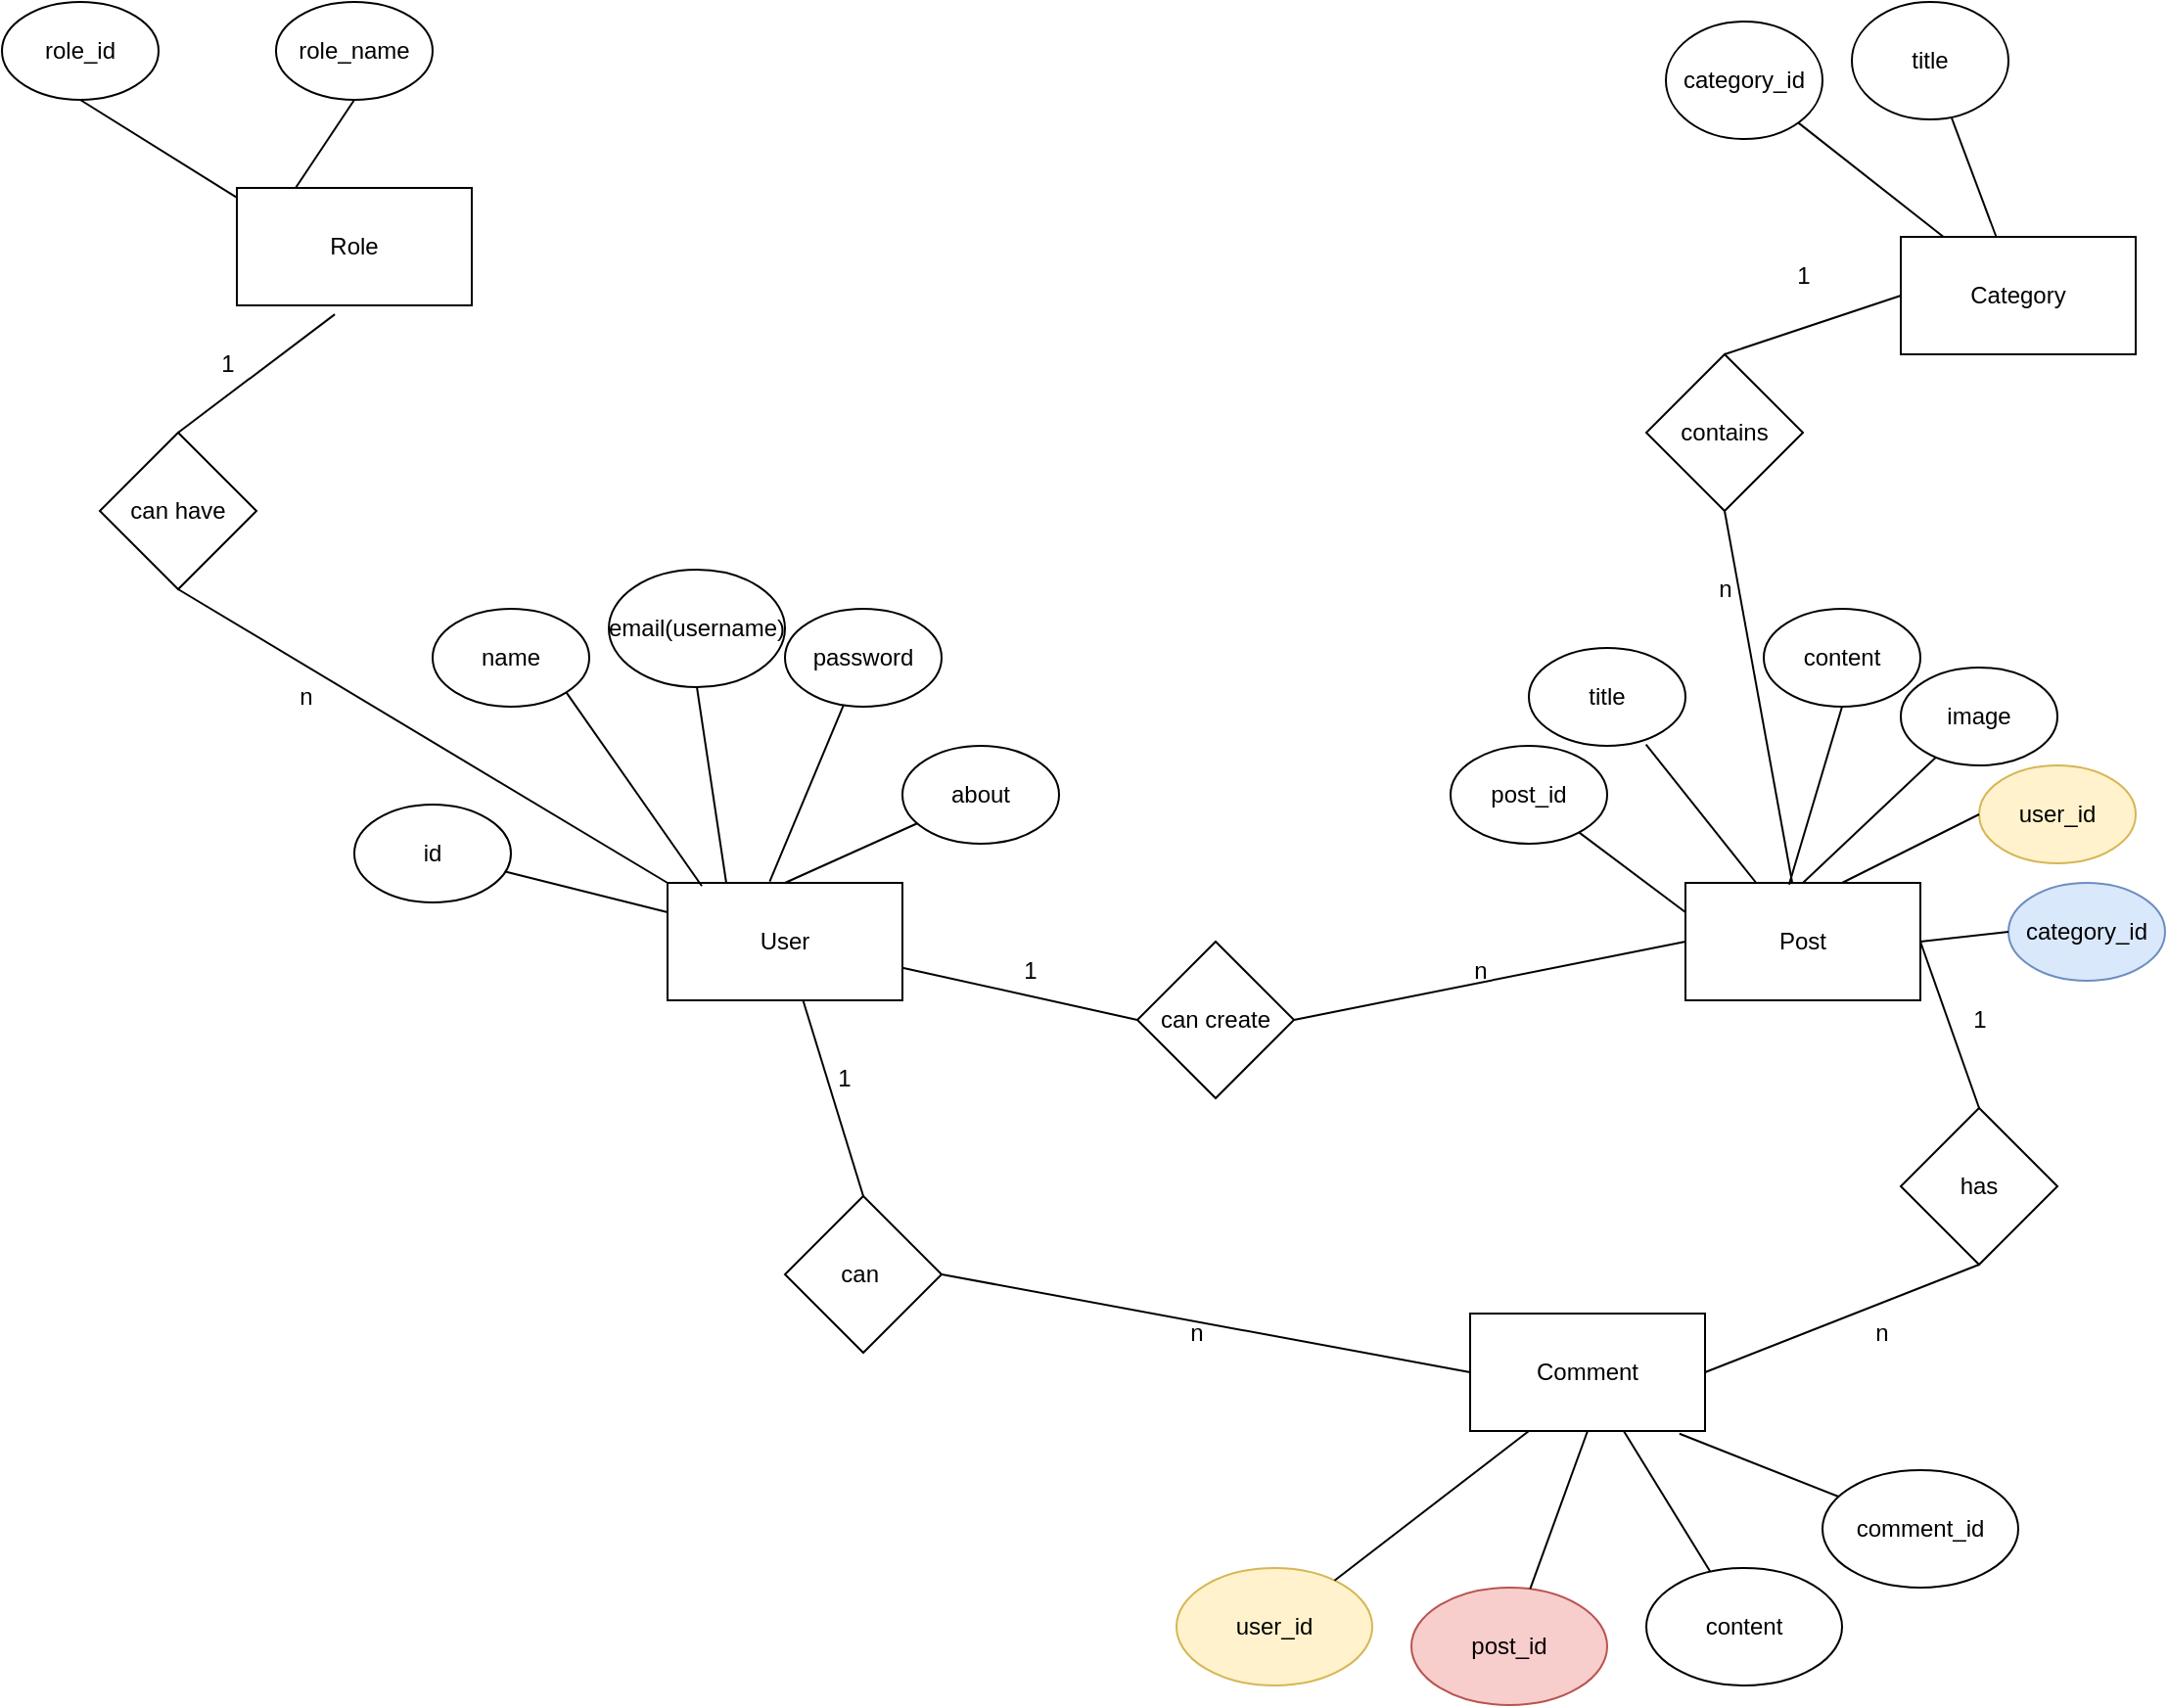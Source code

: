 <mxfile version="20.4.0" type="device"><diagram id="TXv3_x9QAQMIyfusGS-p" name="Page-1"><mxGraphModel dx="2250" dy="1830" grid="1" gridSize="10" guides="1" tooltips="1" connect="1" arrows="1" fold="1" page="1" pageScale="1" pageWidth="850" pageHeight="1100" math="0" shadow="0"><root><mxCell id="0"/><mxCell id="1" parent="0"/><mxCell id="rTHX6FWg-mslRo7ieYA5-1" value="User" style="rounded=0;whiteSpace=wrap;html=1;" vertex="1" parent="1"><mxGeometry x="70" y="280" width="120" height="60" as="geometry"/></mxCell><mxCell id="rTHX6FWg-mslRo7ieYA5-2" value="Post" style="rounded=0;whiteSpace=wrap;html=1;" vertex="1" parent="1"><mxGeometry x="590" y="280" width="120" height="60" as="geometry"/></mxCell><mxCell id="rTHX6FWg-mslRo7ieYA5-3" value="name" style="ellipse;whiteSpace=wrap;html=1;" vertex="1" parent="1"><mxGeometry x="-50" y="140" width="80" height="50" as="geometry"/></mxCell><mxCell id="rTHX6FWg-mslRo7ieYA5-4" value="email(username)" style="ellipse;whiteSpace=wrap;html=1;" vertex="1" parent="1"><mxGeometry x="40" y="120" width="90" height="60" as="geometry"/></mxCell><mxCell id="rTHX6FWg-mslRo7ieYA5-5" value="password" style="ellipse;whiteSpace=wrap;html=1;" vertex="1" parent="1"><mxGeometry x="130" y="140" width="80" height="50" as="geometry"/></mxCell><mxCell id="rTHX6FWg-mslRo7ieYA5-6" value="about" style="ellipse;whiteSpace=wrap;html=1;" vertex="1" parent="1"><mxGeometry x="190" y="210" width="80" height="50" as="geometry"/></mxCell><mxCell id="rTHX6FWg-mslRo7ieYA5-7" value="id" style="ellipse;whiteSpace=wrap;html=1;" vertex="1" parent="1"><mxGeometry x="-90" y="240" width="80" height="50" as="geometry"/></mxCell><mxCell id="rTHX6FWg-mslRo7ieYA5-8" value="title" style="ellipse;whiteSpace=wrap;html=1;" vertex="1" parent="1"><mxGeometry x="510" y="160" width="80" height="50" as="geometry"/></mxCell><mxCell id="rTHX6FWg-mslRo7ieYA5-9" value="content" style="ellipse;whiteSpace=wrap;html=1;" vertex="1" parent="1"><mxGeometry x="630" y="140" width="80" height="50" as="geometry"/></mxCell><mxCell id="rTHX6FWg-mslRo7ieYA5-10" value="image" style="ellipse;whiteSpace=wrap;html=1;" vertex="1" parent="1"><mxGeometry x="700" y="170" width="80" height="50" as="geometry"/></mxCell><mxCell id="rTHX6FWg-mslRo7ieYA5-11" value="user_id" style="ellipse;whiteSpace=wrap;html=1;fillColor=#fff2cc;strokeColor=#d6b656;" vertex="1" parent="1"><mxGeometry x="740" y="220" width="80" height="50" as="geometry"/></mxCell><mxCell id="rTHX6FWg-mslRo7ieYA5-12" value="post_id" style="ellipse;whiteSpace=wrap;html=1;" vertex="1" parent="1"><mxGeometry x="470" y="210" width="80" height="50" as="geometry"/></mxCell><mxCell id="rTHX6FWg-mslRo7ieYA5-13" value="" style="endArrow=none;html=1;rounded=0;" edge="1" parent="1" source="rTHX6FWg-mslRo7ieYA5-7" target="rTHX6FWg-mslRo7ieYA5-1"><mxGeometry width="50" height="50" relative="1" as="geometry"><mxPoint x="10" y="280" as="sourcePoint"/><mxPoint x="60" y="230" as="targetPoint"/></mxGeometry></mxCell><mxCell id="rTHX6FWg-mslRo7ieYA5-14" value="" style="endArrow=none;html=1;rounded=0;exitX=1;exitY=1;exitDx=0;exitDy=0;entryX=0.146;entryY=0.027;entryDx=0;entryDy=0;entryPerimeter=0;" edge="1" parent="1" source="rTHX6FWg-mslRo7ieYA5-3" target="rTHX6FWg-mslRo7ieYA5-1"><mxGeometry width="50" height="50" relative="1" as="geometry"><mxPoint x="2.797" y="259.312" as="sourcePoint"/><mxPoint x="80" y="293.529" as="targetPoint"/></mxGeometry></mxCell><mxCell id="rTHX6FWg-mslRo7ieYA5-15" value="" style="endArrow=none;html=1;rounded=0;exitX=0.5;exitY=1;exitDx=0;exitDy=0;entryX=0.25;entryY=0;entryDx=0;entryDy=0;" edge="1" parent="1" source="rTHX6FWg-mslRo7ieYA5-4" target="rTHX6FWg-mslRo7ieYA5-1"><mxGeometry width="50" height="50" relative="1" as="geometry"><mxPoint x="80" y="190" as="sourcePoint"/><mxPoint x="90" y="303.529" as="targetPoint"/></mxGeometry></mxCell><mxCell id="rTHX6FWg-mslRo7ieYA5-16" value="" style="endArrow=none;html=1;rounded=0;entryX=0.435;entryY=-0.011;entryDx=0;entryDy=0;entryPerimeter=0;" edge="1" parent="1" source="rTHX6FWg-mslRo7ieYA5-5" target="rTHX6FWg-mslRo7ieYA5-1"><mxGeometry width="50" height="50" relative="1" as="geometry"><mxPoint x="95" y="190" as="sourcePoint"/><mxPoint x="110" y="290" as="targetPoint"/></mxGeometry></mxCell><mxCell id="rTHX6FWg-mslRo7ieYA5-17" value="" style="endArrow=none;html=1;rounded=0;entryX=0.5;entryY=0;entryDx=0;entryDy=0;" edge="1" parent="1" source="rTHX6FWg-mslRo7ieYA5-6" target="rTHX6FWg-mslRo7ieYA5-1"><mxGeometry width="50" height="50" relative="1" as="geometry"><mxPoint x="170.019" y="199.209" as="sourcePoint"/><mxPoint x="132.2" y="289.34" as="targetPoint"/></mxGeometry></mxCell><mxCell id="rTHX6FWg-mslRo7ieYA5-18" value="" style="endArrow=none;html=1;rounded=0;entryX=0;entryY=0.25;entryDx=0;entryDy=0;" edge="1" parent="1" source="rTHX6FWg-mslRo7ieYA5-12" target="rTHX6FWg-mslRo7ieYA5-2"><mxGeometry width="50" height="50" relative="1" as="geometry"><mxPoint x="207.539" y="259.608" as="sourcePoint"/><mxPoint x="140" y="290" as="targetPoint"/></mxGeometry></mxCell><mxCell id="rTHX6FWg-mslRo7ieYA5-19" value="" style="endArrow=none;html=1;rounded=0;exitX=0.748;exitY=0.986;exitDx=0;exitDy=0;exitPerimeter=0;" edge="1" parent="1" source="rTHX6FWg-mslRo7ieYA5-8" target="rTHX6FWg-mslRo7ieYA5-2"><mxGeometry width="50" height="50" relative="1" as="geometry"><mxPoint x="545.607" y="264.206" as="sourcePoint"/><mxPoint x="600" y="305" as="targetPoint"/></mxGeometry></mxCell><mxCell id="rTHX6FWg-mslRo7ieYA5-20" value="" style="endArrow=none;html=1;rounded=0;exitX=0.5;exitY=1;exitDx=0;exitDy=0;entryX=0.441;entryY=0.014;entryDx=0;entryDy=0;entryPerimeter=0;" edge="1" parent="1" source="rTHX6FWg-mslRo7ieYA5-9" target="rTHX6FWg-mslRo7ieYA5-2"><mxGeometry width="50" height="50" relative="1" as="geometry"><mxPoint x="579.84" y="219.3" as="sourcePoint"/><mxPoint x="636.119" y="290" as="targetPoint"/></mxGeometry></mxCell><mxCell id="rTHX6FWg-mslRo7ieYA5-21" value="" style="endArrow=none;html=1;rounded=0;entryX=0.5;entryY=0;entryDx=0;entryDy=0;" edge="1" parent="1" source="rTHX6FWg-mslRo7ieYA5-10" target="rTHX6FWg-mslRo7ieYA5-2"><mxGeometry width="50" height="50" relative="1" as="geometry"><mxPoint x="660" y="200" as="sourcePoint"/><mxPoint x="652.92" y="290.84" as="targetPoint"/></mxGeometry></mxCell><mxCell id="rTHX6FWg-mslRo7ieYA5-22" value="" style="endArrow=none;html=1;rounded=0;exitX=0;exitY=0.5;exitDx=0;exitDy=0;" edge="1" parent="1" source="rTHX6FWg-mslRo7ieYA5-11"><mxGeometry width="50" height="50" relative="1" as="geometry"><mxPoint x="727.925" y="225.848" as="sourcePoint"/><mxPoint x="670" y="280" as="targetPoint"/></mxGeometry></mxCell><mxCell id="rTHX6FWg-mslRo7ieYA5-23" value="can create" style="rhombus;whiteSpace=wrap;html=1;" vertex="1" parent="1"><mxGeometry x="310" y="310" width="80" height="80" as="geometry"/></mxCell><mxCell id="rTHX6FWg-mslRo7ieYA5-24" value="" style="endArrow=none;html=1;rounded=0;exitX=0;exitY=0.5;exitDx=0;exitDy=0;" edge="1" parent="1" source="rTHX6FWg-mslRo7ieYA5-23" target="rTHX6FWg-mslRo7ieYA5-1"><mxGeometry width="50" height="50" relative="1" as="geometry"><mxPoint x="400" y="390" as="sourcePoint"/><mxPoint x="450" y="340" as="targetPoint"/></mxGeometry></mxCell><mxCell id="rTHX6FWg-mslRo7ieYA5-25" value="" style="endArrow=none;html=1;rounded=0;exitX=1;exitY=0.5;exitDx=0;exitDy=0;entryX=0;entryY=0.5;entryDx=0;entryDy=0;" edge="1" parent="1" source="rTHX6FWg-mslRo7ieYA5-23" target="rTHX6FWg-mslRo7ieYA5-2"><mxGeometry width="50" height="50" relative="1" as="geometry"><mxPoint x="320" y="360" as="sourcePoint"/><mxPoint x="200" y="333.333" as="targetPoint"/></mxGeometry></mxCell><mxCell id="rTHX6FWg-mslRo7ieYA5-26" value="1" style="text;html=1;align=center;verticalAlign=middle;resizable=0;points=[];autosize=1;strokeColor=none;fillColor=none;" vertex="1" parent="1"><mxGeometry x="240" y="310" width="30" height="30" as="geometry"/></mxCell><mxCell id="rTHX6FWg-mslRo7ieYA5-27" value="n" style="text;html=1;align=center;verticalAlign=middle;resizable=0;points=[];autosize=1;strokeColor=none;fillColor=none;" vertex="1" parent="1"><mxGeometry x="470" y="310" width="30" height="30" as="geometry"/></mxCell><mxCell id="rTHX6FWg-mslRo7ieYA5-29" value="Comment" style="rounded=0;whiteSpace=wrap;html=1;" vertex="1" parent="1"><mxGeometry x="480" y="500" width="120" height="60" as="geometry"/></mxCell><mxCell id="rTHX6FWg-mslRo7ieYA5-30" value="user_id" style="ellipse;whiteSpace=wrap;html=1;fillColor=#fff2cc;strokeColor=#d6b656;" vertex="1" parent="1"><mxGeometry x="330" y="630" width="100" height="60" as="geometry"/></mxCell><mxCell id="rTHX6FWg-mslRo7ieYA5-31" value="post_id" style="ellipse;whiteSpace=wrap;html=1;fillColor=#f8cecc;strokeColor=#b85450;" vertex="1" parent="1"><mxGeometry x="450" y="640" width="100" height="60" as="geometry"/></mxCell><mxCell id="rTHX6FWg-mslRo7ieYA5-32" value="content" style="ellipse;whiteSpace=wrap;html=1;" vertex="1" parent="1"><mxGeometry x="570" y="630" width="100" height="60" as="geometry"/></mxCell><mxCell id="rTHX6FWg-mslRo7ieYA5-33" value="comment_id" style="ellipse;whiteSpace=wrap;html=1;" vertex="1" parent="1"><mxGeometry x="660" y="580" width="100" height="60" as="geometry"/></mxCell><mxCell id="rTHX6FWg-mslRo7ieYA5-34" value="" style="endArrow=none;html=1;rounded=0;entryX=0.25;entryY=1;entryDx=0;entryDy=0;" edge="1" parent="1" source="rTHX6FWg-mslRo7ieYA5-30" target="rTHX6FWg-mslRo7ieYA5-29"><mxGeometry width="50" height="50" relative="1" as="geometry"><mxPoint x="370" y="440" as="sourcePoint"/><mxPoint x="420" y="390" as="targetPoint"/></mxGeometry></mxCell><mxCell id="rTHX6FWg-mslRo7ieYA5-35" value="" style="endArrow=none;html=1;rounded=0;entryX=0.5;entryY=1;entryDx=0;entryDy=0;" edge="1" parent="1" source="rTHX6FWg-mslRo7ieYA5-31" target="rTHX6FWg-mslRo7ieYA5-29"><mxGeometry width="50" height="50" relative="1" as="geometry"><mxPoint x="420.891" y="646.41" as="sourcePoint"/><mxPoint x="520.0" y="570" as="targetPoint"/></mxGeometry></mxCell><mxCell id="rTHX6FWg-mslRo7ieYA5-36" value="" style="endArrow=none;html=1;rounded=0;" edge="1" parent="1" source="rTHX6FWg-mslRo7ieYA5-32" target="rTHX6FWg-mslRo7ieYA5-29"><mxGeometry width="50" height="50" relative="1" as="geometry"><mxPoint x="520.713" y="650.697" as="sourcePoint"/><mxPoint x="550.0" y="570" as="targetPoint"/></mxGeometry></mxCell><mxCell id="rTHX6FWg-mslRo7ieYA5-37" value="" style="endArrow=none;html=1;rounded=0;entryX=0.891;entryY=1.023;entryDx=0;entryDy=0;entryPerimeter=0;" edge="1" parent="1" source="rTHX6FWg-mslRo7ieYA5-33" target="rTHX6FWg-mslRo7ieYA5-29"><mxGeometry width="50" height="50" relative="1" as="geometry"><mxPoint x="612.591" y="641.877" as="sourcePoint"/><mxPoint x="568.462" y="570" as="targetPoint"/></mxGeometry></mxCell><mxCell id="rTHX6FWg-mslRo7ieYA5-38" value="can&amp;nbsp;" style="rhombus;whiteSpace=wrap;html=1;" vertex="1" parent="1"><mxGeometry x="130" y="440" width="80" height="80" as="geometry"/></mxCell><mxCell id="rTHX6FWg-mslRo7ieYA5-39" value="" style="endArrow=none;html=1;rounded=0;" edge="1" parent="1" target="rTHX6FWg-mslRo7ieYA5-1"><mxGeometry width="50" height="50" relative="1" as="geometry"><mxPoint x="170" y="440" as="sourcePoint"/><mxPoint x="420" y="390" as="targetPoint"/></mxGeometry></mxCell><mxCell id="rTHX6FWg-mslRo7ieYA5-40" value="" style="endArrow=none;html=1;rounded=0;entryX=0;entryY=0.5;entryDx=0;entryDy=0;exitX=1;exitY=0.5;exitDx=0;exitDy=0;" edge="1" parent="1" source="rTHX6FWg-mslRo7ieYA5-38" target="rTHX6FWg-mslRo7ieYA5-29"><mxGeometry width="50" height="50" relative="1" as="geometry"><mxPoint x="180" y="450" as="sourcePoint"/><mxPoint x="149.231" y="350" as="targetPoint"/></mxGeometry></mxCell><mxCell id="rTHX6FWg-mslRo7ieYA5-41" value="1" style="text;html=1;align=center;verticalAlign=middle;resizable=0;points=[];autosize=1;strokeColor=none;fillColor=none;" vertex="1" parent="1"><mxGeometry x="145" y="365" width="30" height="30" as="geometry"/></mxCell><mxCell id="rTHX6FWg-mslRo7ieYA5-42" value="n" style="text;html=1;align=center;verticalAlign=middle;resizable=0;points=[];autosize=1;strokeColor=none;fillColor=none;" vertex="1" parent="1"><mxGeometry x="325" y="495" width="30" height="30" as="geometry"/></mxCell><mxCell id="rTHX6FWg-mslRo7ieYA5-43" value="has" style="rhombus;whiteSpace=wrap;html=1;" vertex="1" parent="1"><mxGeometry x="700" y="395" width="80" height="80" as="geometry"/></mxCell><mxCell id="rTHX6FWg-mslRo7ieYA5-44" value="" style="endArrow=none;html=1;rounded=0;entryX=1;entryY=0.5;entryDx=0;entryDy=0;exitX=0.5;exitY=0;exitDx=0;exitDy=0;" edge="1" parent="1" source="rTHX6FWg-mslRo7ieYA5-43" target="rTHX6FWg-mslRo7ieYA5-2"><mxGeometry width="50" height="50" relative="1" as="geometry"><mxPoint x="370" y="430" as="sourcePoint"/><mxPoint x="420" y="380" as="targetPoint"/></mxGeometry></mxCell><mxCell id="rTHX6FWg-mslRo7ieYA5-45" value="" style="endArrow=none;html=1;rounded=0;entryX=1;entryY=0.5;entryDx=0;entryDy=0;exitX=0.5;exitY=1;exitDx=0;exitDy=0;" edge="1" parent="1" source="rTHX6FWg-mslRo7ieYA5-43" target="rTHX6FWg-mslRo7ieYA5-29"><mxGeometry width="50" height="50" relative="1" as="geometry"><mxPoint x="750.0" y="405" as="sourcePoint"/><mxPoint x="720.0" y="320" as="targetPoint"/></mxGeometry></mxCell><mxCell id="rTHX6FWg-mslRo7ieYA5-46" value="1" style="text;html=1;align=center;verticalAlign=middle;resizable=0;points=[];autosize=1;strokeColor=none;fillColor=none;" vertex="1" parent="1"><mxGeometry x="725" y="335" width="30" height="30" as="geometry"/></mxCell><mxCell id="rTHX6FWg-mslRo7ieYA5-47" value="n" style="text;html=1;align=center;verticalAlign=middle;resizable=0;points=[];autosize=1;strokeColor=none;fillColor=none;" vertex="1" parent="1"><mxGeometry x="675" y="495" width="30" height="30" as="geometry"/></mxCell><mxCell id="rTHX6FWg-mslRo7ieYA5-48" value="Category" style="rounded=0;whiteSpace=wrap;html=1;" vertex="1" parent="1"><mxGeometry x="700" y="-50" width="120" height="60" as="geometry"/></mxCell><mxCell id="rTHX6FWg-mslRo7ieYA5-49" value="category_id&lt;span style=&quot;color: rgba(0, 0, 0, 0); font-family: monospace; font-size: 0px; text-align: start;&quot;&gt;%3CmxGraphModel%3E%3Croot%3E%3CmxCell%20id%3D%220%22%2F%3E%3CmxCell%20id%3D%221%22%20parent%3D%220%22%2F%3E%3CmxCell%20id%3D%222%22%20value%3D%22%22%20style%3D%22endArrow%3Dnone%3Bhtml%3D1%3Brounded%3D0%3BentryX%3D1%3BentryY%3D0.5%3BentryDx%3D0%3BentryDy%3D0%3BexitX%3D0.5%3BexitY%3D0%3BexitDx%3D0%3BexitDy%3D0%3B%22%20edge%3D%221%22%20parent%3D%221%22%3E%3CmxGeometry%20width%3D%2250%22%20height%3D%2250%22%20relative%3D%221%22%20as%3D%22geometry%22%3E%3CmxPoint%20x%3D%22740.0%22%20y%3D%22395%22%20as%3D%22sourcePoint%22%2F%3E%3CmxPoint%20x%3D%22710.0%22%20y%3D%22310%22%20as%3D%22targetPoint%22%2F%3E%3C%2FmxGeometry%3E%3C%2FmxCell%3E%3C%2Froot%3E%3C%2FmxGraphModel%3E&lt;/span&gt;&lt;span style=&quot;color: rgba(0, 0, 0, 0); font-family: monospace; font-size: 0px; text-align: start;&quot;&gt;%3CmxGraphModel%3E%3Croot%3E%3CmxCell%20id%3D%220%22%2F%3E%3CmxCell%20id%3D%221%22%20parent%3D%220%22%2F%3E%3CmxCell%20id%3D%222%22%20value%3D%22%22%20style%3D%22endArrow%3Dnone%3Bhtml%3D1%3Brounded%3D0%3BentryX%3D1%3BentryY%3D0.5%3BentryDx%3D0%3BentryDy%3D0%3BexitX%3D0.5%3BexitY%3D0%3BexitDx%3D0%3BexitDy%3D0%3B%22%20edge%3D%221%22%20parent%3D%221%22%3E%3CmxGeometry%20width%3D%2250%22%20height%3D%2250%22%20relative%3D%221%22%20as%3D%22geometry%22%3E%3CmxPoint%20x%3D%22740.0%22%20y%3D%22395%22%20as%3D%22sourcePoint%22%2F%3E%3CmxPoint%20x%3D%22710.0%22%20y%3D%22310%22%20as%3D%22targetPoint%22%2F%3E%3C%2FmxGeometry%3E%3C%2FmxCell%3E%3C%2Froot%3E%3C%2FmxGraphModel%3E&lt;/span&gt;&lt;span style=&quot;color: rgba(0, 0, 0, 0); font-family: monospace; font-size: 0px; text-align: start;&quot;&gt;%3CmxGraphModel%3E%3Croot%3E%3CmxCell%20id%3D%220%22%2F%3E%3CmxCell%20id%3D%221%22%20parent%3D%220%22%2F%3E%3CmxCell%20id%3D%222%22%20value%3D%22%22%20style%3D%22endArrow%3Dnone%3Bhtml%3D1%3Brounded%3D0%3BentryX%3D1%3BentryY%3D0.5%3BentryDx%3D0%3BentryDy%3D0%3BexitX%3D0.5%3BexitY%3D0%3BexitDx%3D0%3BexitDy%3D0%3B%22%20edge%3D%221%22%20parent%3D%221%22%3E%3CmxGeometry%20width%3D%2250%22%20height%3D%2250%22%20relative%3D%221%22%20as%3D%22geometry%22%3E%3CmxPoint%20x%3D%22740.0%22%20y%3D%22395%22%20as%3D%22sourcePoint%22%2F%3E%3CmxPoint%20x%3D%22710.0%22%20y%3D%22310%22%20as%3D%22targetPoint%22%2F%3E%3C%2FmxGeometry%3E%3C%2FmxCell%3E%3C%2Froot%3E%3C%2FmxGraphModel%3E&lt;/span&gt;" style="ellipse;whiteSpace=wrap;html=1;" vertex="1" parent="1"><mxGeometry x="580" y="-160" width="80" height="60" as="geometry"/></mxCell><mxCell id="rTHX6FWg-mslRo7ieYA5-50" value="title" style="ellipse;whiteSpace=wrap;html=1;" vertex="1" parent="1"><mxGeometry x="675" y="-170" width="80" height="60" as="geometry"/></mxCell><mxCell id="rTHX6FWg-mslRo7ieYA5-52" value="" style="endArrow=none;html=1;rounded=0;" edge="1" parent="1" source="rTHX6FWg-mslRo7ieYA5-48" target="rTHX6FWg-mslRo7ieYA5-49"><mxGeometry width="50" height="50" relative="1" as="geometry"><mxPoint x="370" y="50" as="sourcePoint"/><mxPoint x="420" as="targetPoint"/></mxGeometry></mxCell><mxCell id="rTHX6FWg-mslRo7ieYA5-53" value="" style="endArrow=none;html=1;rounded=0;" edge="1" parent="1" source="rTHX6FWg-mslRo7ieYA5-48" target="rTHX6FWg-mslRo7ieYA5-50"><mxGeometry width="50" height="50" relative="1" as="geometry"><mxPoint x="731.868" y="-40" as="sourcePoint"/><mxPoint x="657.696" y="-98.355" as="targetPoint"/></mxGeometry></mxCell><mxCell id="rTHX6FWg-mslRo7ieYA5-54" value="contains" style="rhombus;whiteSpace=wrap;html=1;" vertex="1" parent="1"><mxGeometry x="570" y="10" width="80" height="80" as="geometry"/></mxCell><mxCell id="rTHX6FWg-mslRo7ieYA5-55" value="" style="endArrow=none;html=1;rounded=0;entryX=0;entryY=0.5;entryDx=0;entryDy=0;exitX=0.5;exitY=0;exitDx=0;exitDy=0;" edge="1" parent="1" source="rTHX6FWg-mslRo7ieYA5-54" target="rTHX6FWg-mslRo7ieYA5-48"><mxGeometry width="50" height="50" relative="1" as="geometry"><mxPoint x="370" y="50" as="sourcePoint"/><mxPoint x="420" as="targetPoint"/></mxGeometry></mxCell><mxCell id="rTHX6FWg-mslRo7ieYA5-56" value="" style="endArrow=none;html=1;rounded=0;exitX=0.5;exitY=1;exitDx=0;exitDy=0;" edge="1" parent="1" source="rTHX6FWg-mslRo7ieYA5-54" target="rTHX6FWg-mslRo7ieYA5-2"><mxGeometry width="50" height="50" relative="1" as="geometry"><mxPoint x="620.0" y="20" as="sourcePoint"/><mxPoint x="710.0" y="-10" as="targetPoint"/></mxGeometry></mxCell><mxCell id="rTHX6FWg-mslRo7ieYA5-57" value="1" style="text;html=1;align=center;verticalAlign=middle;resizable=0;points=[];autosize=1;strokeColor=none;fillColor=none;" vertex="1" parent="1"><mxGeometry x="635" y="-45" width="30" height="30" as="geometry"/></mxCell><mxCell id="rTHX6FWg-mslRo7ieYA5-58" value="n" style="text;html=1;align=center;verticalAlign=middle;resizable=0;points=[];autosize=1;strokeColor=none;fillColor=none;" vertex="1" parent="1"><mxGeometry x="595" y="115" width="30" height="30" as="geometry"/></mxCell><mxCell id="rTHX6FWg-mslRo7ieYA5-61" value="category_id" style="ellipse;whiteSpace=wrap;html=1;fillColor=#dae8fc;strokeColor=#6c8ebf;" vertex="1" parent="1"><mxGeometry x="755" y="280" width="80" height="50" as="geometry"/></mxCell><mxCell id="rTHX6FWg-mslRo7ieYA5-62" value="" style="endArrow=none;html=1;rounded=0;exitX=0;exitY=0.5;exitDx=0;exitDy=0;entryX=1;entryY=0.5;entryDx=0;entryDy=0;" edge="1" parent="1" source="rTHX6FWg-mslRo7ieYA5-61" target="rTHX6FWg-mslRo7ieYA5-2"><mxGeometry width="50" height="50" relative="1" as="geometry"><mxPoint x="747.925" y="265.848" as="sourcePoint"/><mxPoint x="720.0" y="325" as="targetPoint"/></mxGeometry></mxCell><mxCell id="rTHX6FWg-mslRo7ieYA5-63" value="Role" style="rounded=0;whiteSpace=wrap;html=1;" vertex="1" parent="1"><mxGeometry x="-150" y="-75" width="120" height="60" as="geometry"/></mxCell><mxCell id="rTHX6FWg-mslRo7ieYA5-64" value="role_id&lt;span style=&quot;color: rgba(0, 0, 0, 0); font-family: monospace; font-size: 0px; text-align: start;&quot;&gt;%3CmxGraphModel%3E%3Croot%3E%3CmxCell%20id%3D%220%22%2F%3E%3CmxCell%20id%3D%221%22%20parent%3D%220%22%2F%3E%3CmxCell%20id%3D%222%22%20value%3D%22user_id%22%20style%3D%22ellipse%3BwhiteSpace%3Dwrap%3Bhtml%3D1%3B%22%20vertex%3D%221%22%20parent%3D%221%22%3E%3CmxGeometry%20x%3D%22740%22%20y%3D%22220%22%20width%3D%2280%22%20height%3D%2250%22%20as%3D%22geometry%22%2F%3E%3C%2FmxCell%3E%3CmxCell%20id%3D%223%22%20value%3D%22%22%20style%3D%22endArrow%3Dnone%3Bhtml%3D1%3Brounded%3D0%3BexitX%3D0%3BexitY%3D0.5%3BexitDx%3D0%3BexitDy%3D0%3B%22%20edge%3D%221%22%20source%3D%222%22%20parent%3D%221%22%3E%3CmxGeometry%20width%3D%2250%22%20height%3D%2250%22%20relative%3D%221%22%20as%3D%22geometry%22%3E%3CmxPoint%20x%3D%22727.925%22%20y%3D%22225.848%22%20as%3D%22sourcePoint%22%2F%3E%3CmxPoint%20x%3D%22670.0%22%20y%3D%22280%22%20as%3D%22targetPoint%22%2F%3E%3C%2FmxGeometry%3E%3C%2FmxCell%3E%3C%2Froot%3E%3C%2FmxGraphModel3E&lt;/span&gt;" style="ellipse;whiteSpace=wrap;html=1;" vertex="1" parent="1"><mxGeometry x="-270" y="-170" width="80" height="50" as="geometry"/></mxCell><mxCell id="rTHX6FWg-mslRo7ieYA5-65" value="role_name" style="ellipse;whiteSpace=wrap;html=1;" vertex="1" parent="1"><mxGeometry x="-130" y="-170" width="80" height="50" as="geometry"/></mxCell><mxCell id="rTHX6FWg-mslRo7ieYA5-66" value="" style="endArrow=none;html=1;rounded=0;exitX=0.5;exitY=1;exitDx=0;exitDy=0;entryX=0;entryY=0.083;entryDx=0;entryDy=0;entryPerimeter=0;" edge="1" parent="1" source="rTHX6FWg-mslRo7ieYA5-64" target="rTHX6FWg-mslRo7ieYA5-63"><mxGeometry width="50" height="50" relative="1" as="geometry"><mxPoint x="460" y="220" as="sourcePoint"/><mxPoint x="510" y="170" as="targetPoint"/></mxGeometry></mxCell><mxCell id="rTHX6FWg-mslRo7ieYA5-67" value="" style="endArrow=none;html=1;rounded=0;exitX=0.5;exitY=1;exitDx=0;exitDy=0;entryX=0.25;entryY=0;entryDx=0;entryDy=0;" edge="1" parent="1" source="rTHX6FWg-mslRo7ieYA5-65" target="rTHX6FWg-mslRo7ieYA5-63"><mxGeometry width="50" height="50" relative="1" as="geometry"><mxPoint x="-220" y="-110.0" as="sourcePoint"/><mxPoint x="-110" y="-70" as="targetPoint"/></mxGeometry></mxCell><mxCell id="rTHX6FWg-mslRo7ieYA5-68" value="can have" style="rhombus;whiteSpace=wrap;html=1;" vertex="1" parent="1"><mxGeometry x="-220" y="50" width="80" height="80" as="geometry"/></mxCell><mxCell id="rTHX6FWg-mslRo7ieYA5-69" value="" style="endArrow=none;html=1;rounded=0;entryX=0.417;entryY=1.076;entryDx=0;entryDy=0;entryPerimeter=0;exitX=0.5;exitY=0;exitDx=0;exitDy=0;" edge="1" parent="1" source="rTHX6FWg-mslRo7ieYA5-68" target="rTHX6FWg-mslRo7ieYA5-63"><mxGeometry width="50" height="50" relative="1" as="geometry"><mxPoint x="460" y="220" as="sourcePoint"/><mxPoint x="510" y="170" as="targetPoint"/></mxGeometry></mxCell><mxCell id="rTHX6FWg-mslRo7ieYA5-70" value="" style="endArrow=none;html=1;rounded=0;entryX=0;entryY=0;entryDx=0;entryDy=0;exitX=0.5;exitY=1;exitDx=0;exitDy=0;" edge="1" parent="1" source="rTHX6FWg-mslRo7ieYA5-68" target="rTHX6FWg-mslRo7ieYA5-1"><mxGeometry width="50" height="50" relative="1" as="geometry"><mxPoint x="-170" y="60.0" as="sourcePoint"/><mxPoint x="-89.96" y="-0.44" as="targetPoint"/></mxGeometry></mxCell><mxCell id="rTHX6FWg-mslRo7ieYA5-71" value="n" style="text;html=1;align=center;verticalAlign=middle;resizable=0;points=[];autosize=1;strokeColor=none;fillColor=none;" vertex="1" parent="1"><mxGeometry x="-130" y="170" width="30" height="30" as="geometry"/></mxCell><mxCell id="rTHX6FWg-mslRo7ieYA5-72" value="1" style="text;html=1;align=center;verticalAlign=middle;resizable=0;points=[];autosize=1;strokeColor=none;fillColor=none;" vertex="1" parent="1"><mxGeometry x="-170" width="30" height="30" as="geometry"/></mxCell></root></mxGraphModel></diagram></mxfile>